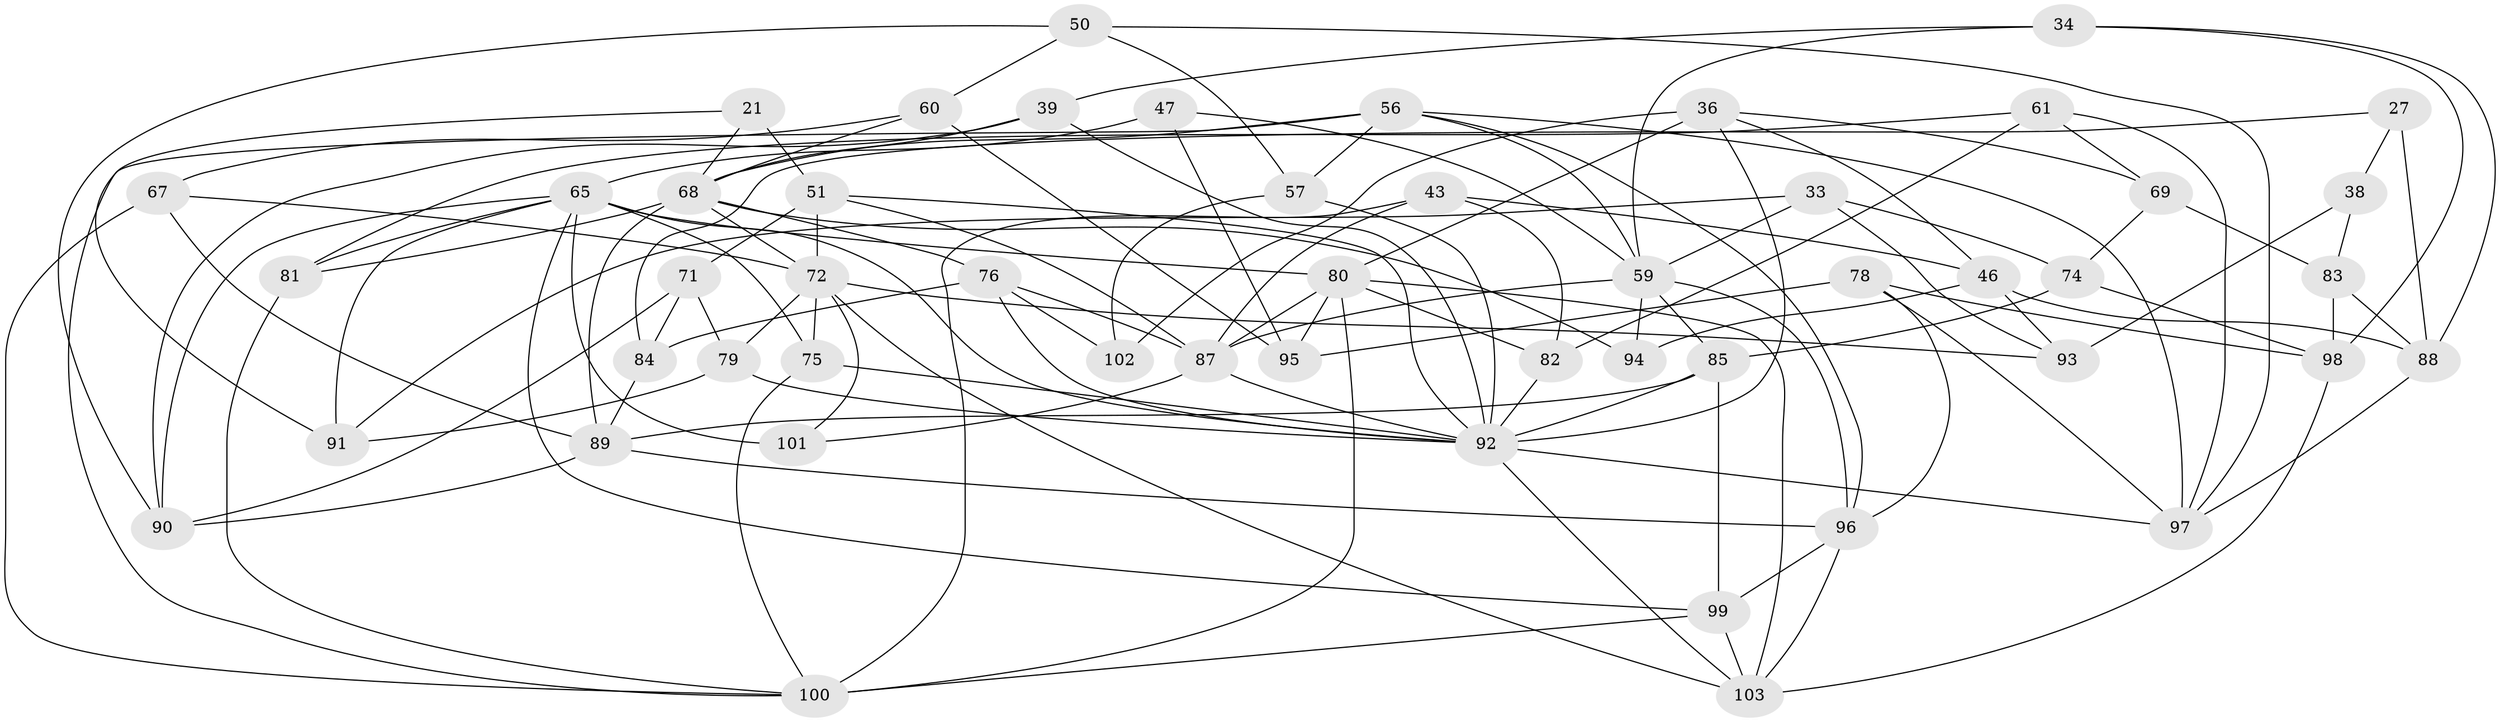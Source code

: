 // original degree distribution, {4: 1.0}
// Generated by graph-tools (version 1.1) at 2025/57/03/09/25 04:57:39]
// undirected, 51 vertices, 126 edges
graph export_dot {
graph [start="1"]
  node [color=gray90,style=filled];
  21;
  27 [super="+26"];
  33;
  34;
  36 [super="+35"];
  38;
  39;
  43;
  46 [super="+5"];
  47;
  50;
  51 [super="+3"];
  56 [super="+12+19"];
  57 [super="+15"];
  59 [super="+22+32"];
  60;
  61;
  65 [super="+40+48"];
  67;
  68 [super="+64"];
  69;
  71;
  72 [super="+24+28"];
  74;
  75;
  76 [super="+55"];
  78;
  79;
  80 [super="+25+42"];
  81;
  82;
  83;
  84;
  85 [super="+1+7"];
  87 [super="+53"];
  88 [super="+29+66"];
  89 [super="+4+37"];
  90 [super="+63"];
  91;
  92 [super="+23+49+62+70"];
  93;
  94;
  95;
  96 [super="+11"];
  97 [super="+73+86"];
  98 [super="+16"];
  99 [super="+20"];
  100 [super="+18+54"];
  101;
  102;
  103 [super="+77+45"];
  21 -- 91;
  21 -- 51 [weight=2];
  21 -- 68;
  27 -- 88 [weight=3];
  27 -- 38 [weight=2];
  27 -- 84;
  33 -- 74;
  33 -- 59;
  33 -- 93;
  33 -- 91;
  34 -- 39;
  34 -- 98;
  34 -- 59;
  34 -- 88;
  36 -- 46;
  36 -- 102;
  36 -- 92 [weight=2];
  36 -- 80;
  36 -- 69;
  38 -- 93;
  38 -- 83;
  39 -- 90;
  39 -- 92;
  39 -- 68;
  43 -- 46;
  43 -- 82;
  43 -- 100;
  43 -- 87;
  46 -- 94 [weight=2];
  46 -- 88;
  46 -- 93;
  47 -- 59;
  47 -- 95;
  47 -- 65 [weight=2];
  50 -- 97;
  50 -- 60;
  50 -- 57;
  50 -- 90;
  51 -- 71;
  51 -- 72;
  51 -- 92;
  51 -- 87;
  56 -- 96 [weight=2];
  56 -- 57 [weight=2];
  56 -- 68;
  56 -- 100;
  56 -- 59;
  56 -- 97;
  57 -- 102;
  57 -- 92 [weight=2];
  59 -- 96;
  59 -- 85;
  59 -- 94;
  59 -- 87;
  60 -- 95;
  60 -- 68;
  60 -- 67;
  61 -- 82;
  61 -- 69;
  61 -- 81;
  61 -- 97;
  65 -- 92;
  65 -- 81;
  65 -- 101 [weight=2];
  65 -- 75;
  65 -- 99;
  65 -- 90 [weight=2];
  65 -- 91;
  65 -- 80;
  67 -- 100;
  67 -- 89;
  67 -- 72;
  68 -- 89 [weight=2];
  68 -- 72;
  68 -- 76;
  68 -- 81;
  68 -- 94;
  69 -- 74;
  69 -- 83;
  71 -- 90;
  71 -- 79;
  71 -- 84;
  72 -- 103;
  72 -- 93;
  72 -- 75;
  72 -- 79;
  72 -- 101;
  74 -- 98;
  74 -- 85;
  75 -- 100;
  75 -- 92;
  76 -- 102 [weight=2];
  76 -- 84;
  76 -- 92 [weight=3];
  76 -- 87 [weight=3];
  78 -- 95;
  78 -- 96;
  78 -- 98;
  78 -- 97;
  79 -- 91;
  79 -- 92;
  80 -- 100 [weight=2];
  80 -- 103;
  80 -- 82;
  80 -- 87;
  80 -- 95;
  81 -- 100;
  82 -- 92;
  83 -- 88;
  83 -- 98;
  84 -- 89;
  85 -- 89 [weight=2];
  85 -- 99;
  85 -- 92 [weight=3];
  87 -- 101;
  87 -- 92 [weight=2];
  88 -- 97 [weight=2];
  89 -- 90;
  89 -- 96;
  92 -- 103 [weight=2];
  92 -- 97 [weight=2];
  96 -- 99 [weight=2];
  96 -- 103;
  98 -- 103 [weight=2];
  99 -- 103;
  99 -- 100;
}
